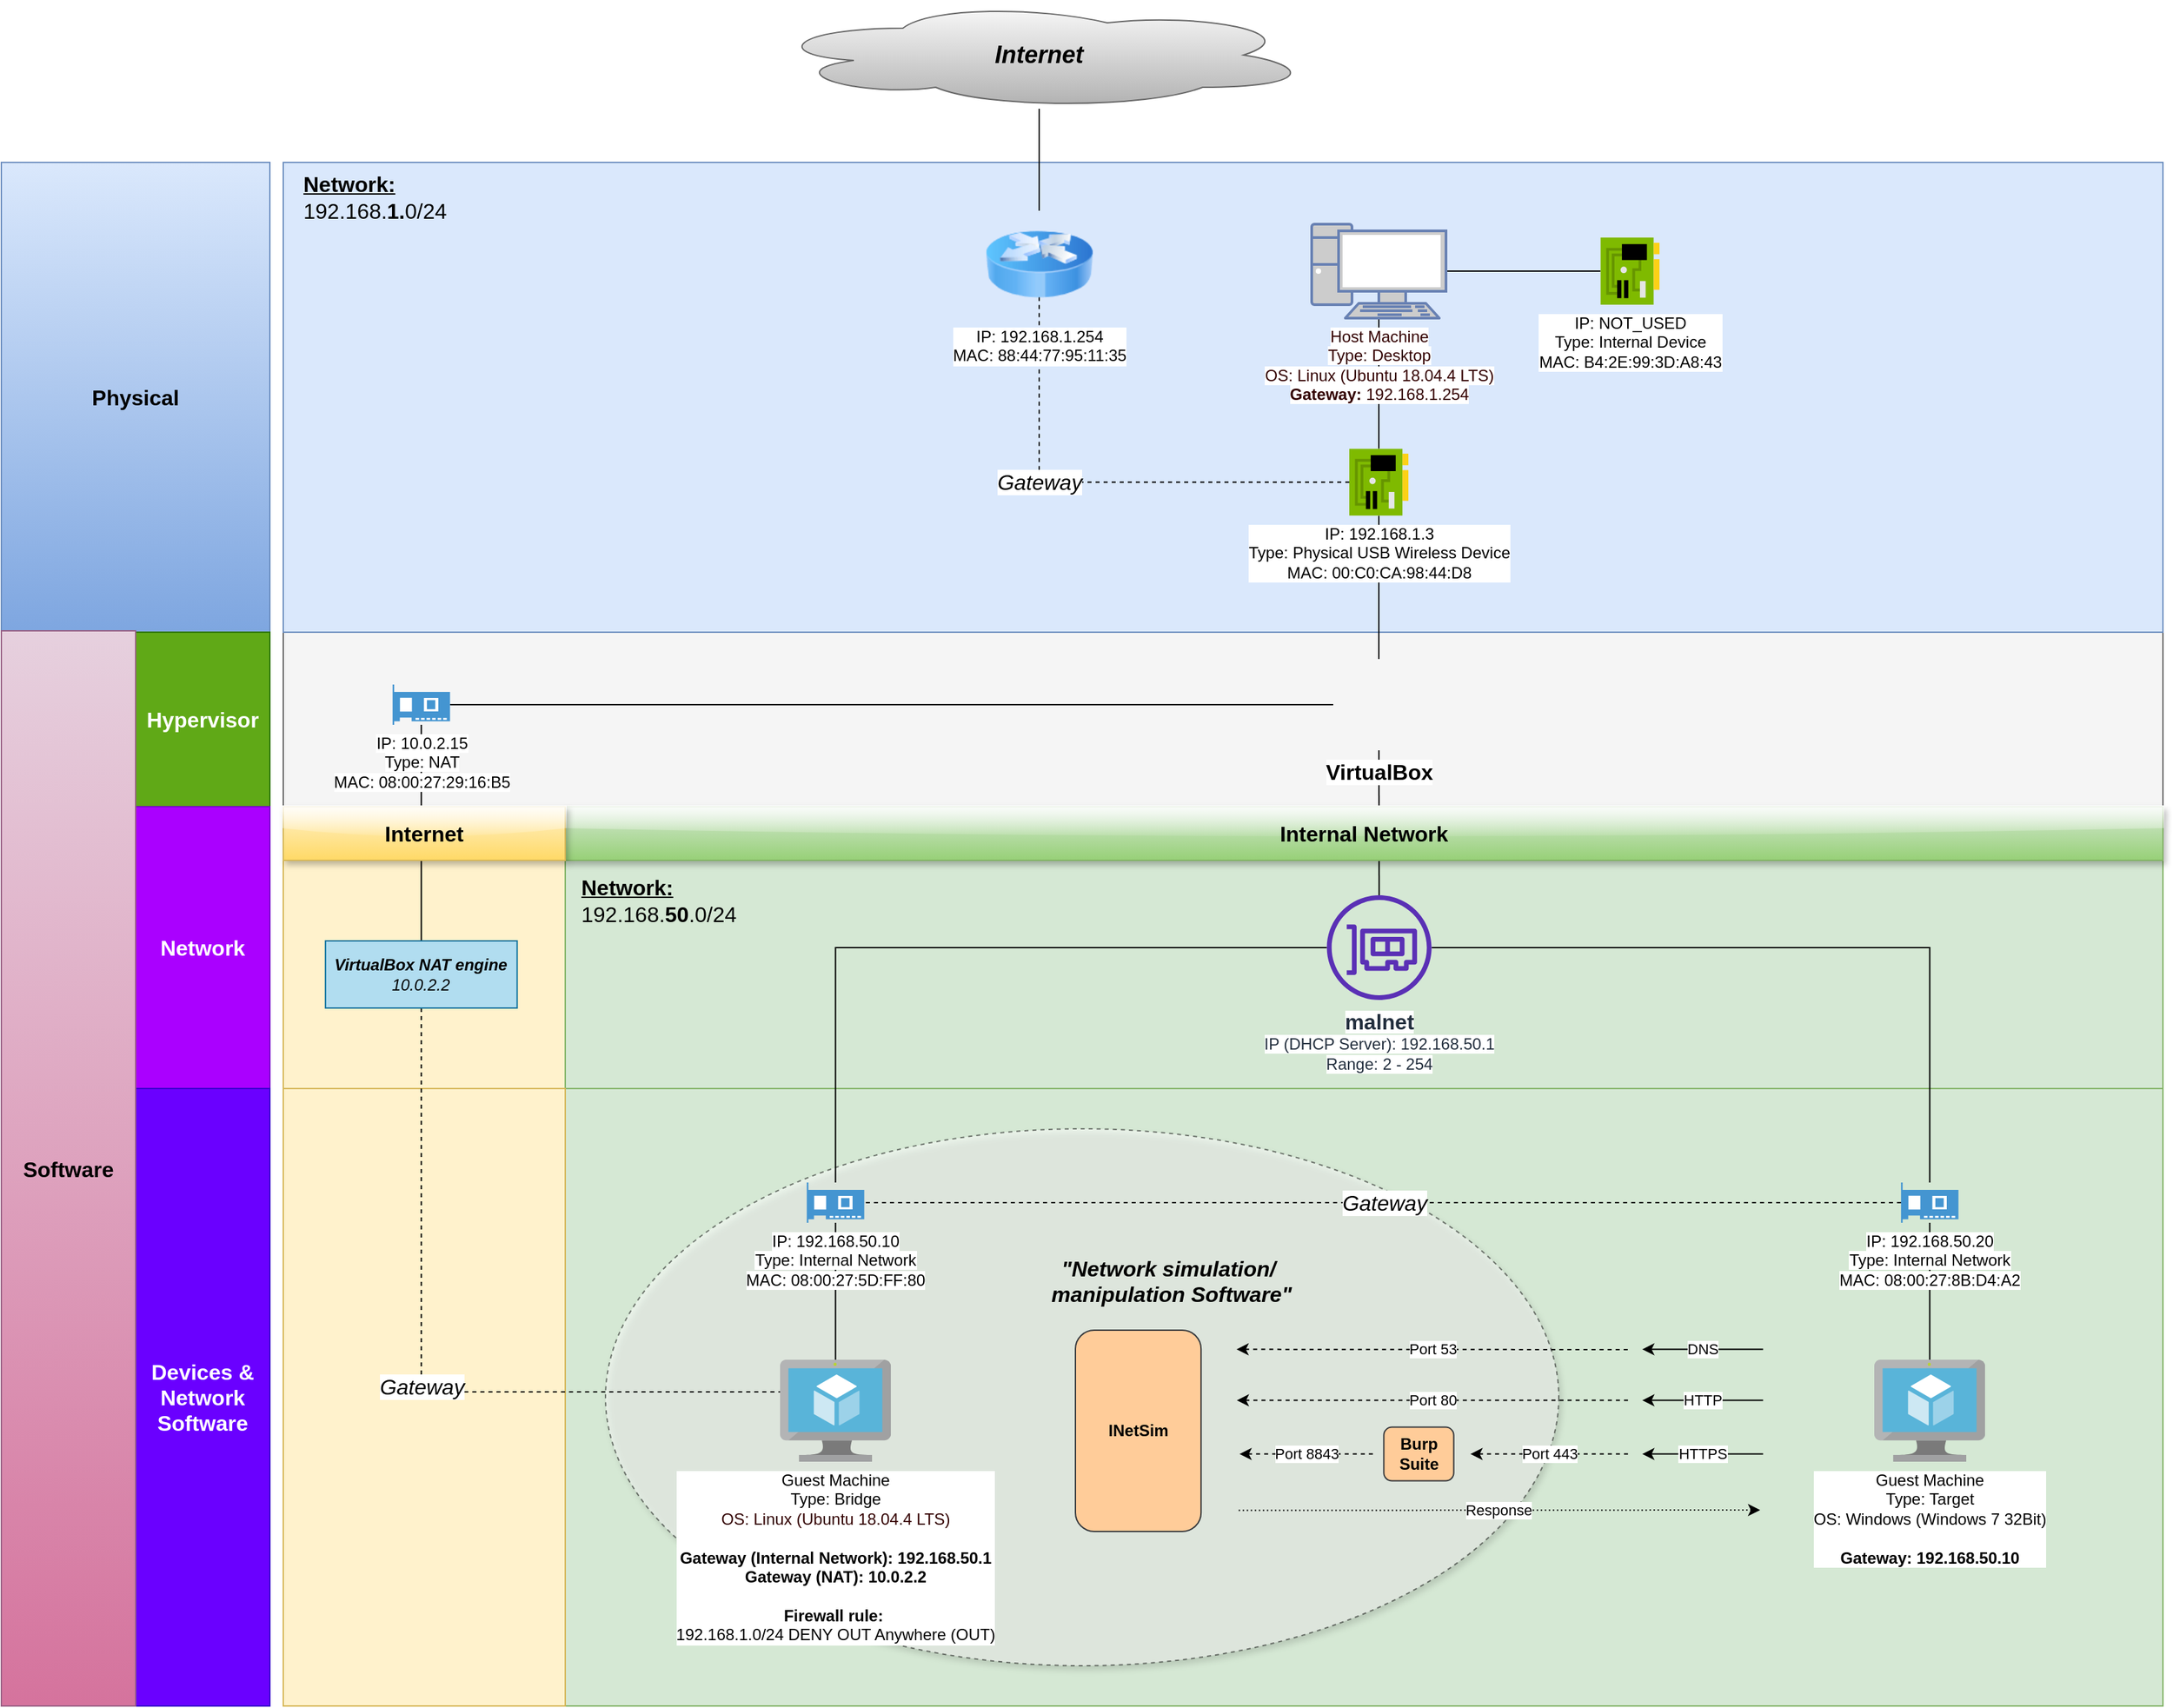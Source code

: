 <mxfile version="13.3.5" type="device"><diagram id="8zyoENs4qHVBw8yyRW8O" name="Page-1"><mxGraphModel dx="3982" dy="2393" grid="1" gridSize="10" guides="1" tooltips="1" connect="1" arrows="1" fold="1" page="1" pageScale="1" pageWidth="850" pageHeight="1100" background="#ffffff" math="0" shadow="0"><root><mxCell id="0"/><mxCell id="1" parent="0"/><mxCell id="-e-11BYPW6cTyOTztT-p-169" value="" style="rounded=0;whiteSpace=wrap;html=1;fillColor=#d5e8d4;strokeColor=#82b366;" parent="1" vertex="1"><mxGeometry x="-550" y="790" width="1190" height="460" as="geometry"/></mxCell><mxCell id="agDLO8qRzX-PtfbD8R7_-33" value="&lt;div&gt;&lt;b&gt;&lt;i&gt;&lt;font size=&quot;1&quot;&gt;&lt;span style=&quot;font-size: 16px&quot;&gt;&amp;nbsp; &amp;nbsp; &amp;nbsp; &amp;nbsp; &amp;nbsp; &amp;nbsp; &amp;nbsp; &amp;nbsp; &amp;nbsp; &amp;nbsp; &amp;nbsp; &amp;nbsp; &amp;nbsp; &amp;nbsp;&amp;nbsp; &quot;Network simulation/ &lt;br&gt;&lt;/span&gt;&lt;/font&gt;&lt;/i&gt;&lt;/b&gt;&lt;/div&gt;&lt;div&gt;&lt;b&gt;&lt;i&gt;&lt;font size=&quot;1&quot;&gt;&lt;span style=&quot;font-size: 16px&quot;&gt;&amp;nbsp;&amp;nbsp;&amp;nbsp;&amp;nbsp;&amp;nbsp;&amp;nbsp;&amp;nbsp;&amp;nbsp;&amp;nbsp;&amp;nbsp;&amp;nbsp;&amp;nbsp;&amp;nbsp;&amp;nbsp;&amp;nbsp;&amp;nbsp;&amp;nbsp;&amp;nbsp;&amp;nbsp;&amp;nbsp;&amp;nbsp;&amp;nbsp;&amp;nbsp;&amp;nbsp;&amp;nbsp;&amp;nbsp;&amp;nbsp;&amp;nbsp;&amp;nbsp; manipulation Software&quot;&lt;/span&gt;&lt;/font&gt;&lt;/i&gt;&lt;/b&gt;&lt;/div&gt;&lt;div&gt;&lt;b&gt;&lt;font size=&quot;1&quot;&gt;&lt;i&gt;&lt;span style=&quot;font-size: 16px&quot;&gt;&lt;br&gt;&lt;/span&gt;&lt;/i&gt;&lt;/font&gt;&lt;/b&gt;&lt;/div&gt;&lt;div&gt;&lt;b&gt;&lt;font size=&quot;1&quot;&gt;&lt;i&gt;&lt;span style=&quot;font-size: 16px&quot;&gt;&lt;br&gt;&lt;/span&gt;&lt;/i&gt;&lt;/font&gt;&lt;/b&gt;&lt;/div&gt;&lt;div&gt;&lt;b&gt;&lt;font size=&quot;1&quot;&gt;&lt;i&gt;&lt;span style=&quot;font-size: 16px&quot;&gt;&lt;br&gt;&lt;/span&gt;&lt;/i&gt;&lt;/font&gt;&lt;/b&gt;&lt;/div&gt;&lt;div&gt;&lt;b&gt;&lt;font size=&quot;1&quot;&gt;&lt;i&gt;&lt;span style=&quot;font-size: 16px&quot;&gt;&lt;br&gt;&lt;/span&gt;&lt;/i&gt;&lt;/font&gt;&lt;/b&gt;&lt;/div&gt;&lt;div&gt;&lt;b&gt;&lt;font size=&quot;1&quot;&gt;&lt;i&gt;&lt;span style=&quot;font-size: 16px&quot;&gt;&lt;br&gt;&lt;/span&gt;&lt;/i&gt;&lt;/font&gt;&lt;/b&gt;&lt;/div&gt;&lt;div&gt;&lt;b&gt;&lt;font size=&quot;1&quot;&gt;&lt;i&gt;&lt;span style=&quot;font-size: 16px&quot;&gt;&lt;br&gt;&lt;/span&gt;&lt;/i&gt;&lt;/font&gt;&lt;/b&gt;&lt;/div&gt;&lt;div&gt;&lt;b&gt;&lt;font size=&quot;1&quot;&gt;&lt;i&gt;&lt;span style=&quot;font-size: 16px&quot;&gt;&lt;br&gt;&lt;/span&gt;&lt;/i&gt;&lt;/font&gt;&lt;/b&gt;&lt;/div&gt;&lt;div&gt;&lt;b&gt;&lt;font size=&quot;1&quot;&gt;&lt;i&gt;&lt;span style=&quot;font-size: 16px&quot;&gt;&lt;br&gt;&lt;/span&gt;&lt;/i&gt;&lt;/font&gt;&lt;/b&gt;&lt;/div&gt;&lt;div&gt;&lt;b&gt;&lt;font size=&quot;1&quot;&gt;&lt;i&gt;&lt;span style=&quot;font-size: 16px&quot;&gt;&lt;br&gt;&lt;/span&gt;&lt;/i&gt;&lt;/font&gt;&lt;/b&gt;&lt;/div&gt;" style="ellipse;whiteSpace=wrap;html=1;opacity=50;dashed=1;shadow=1;" vertex="1" parent="1"><mxGeometry x="-520" y="820" width="710" height="400" as="geometry"/></mxCell><mxCell id="-e-11BYPW6cTyOTztT-p-161" value="" style="rounded=0;whiteSpace=wrap;html=1;fillColor=#fff2cc;strokeColor=#d6b656;" parent="1" vertex="1"><mxGeometry x="-760" y="620" width="210" height="170" as="geometry"/></mxCell><mxCell id="-e-11BYPW6cTyOTztT-p-163" value="" style="rounded=0;whiteSpace=wrap;html=1;fillColor=#d5e8d4;strokeColor=#82b366;" parent="1" vertex="1"><mxGeometry x="-550" y="620" width="1190" height="170" as="geometry"/></mxCell><mxCell id="-e-11BYPW6cTyOTztT-p-168" value="" style="rounded=0;whiteSpace=wrap;html=1;fillColor=#fff2cc;strokeColor=#d6b656;" parent="1" vertex="1"><mxGeometry x="-760" y="790" width="210" height="460" as="geometry"/></mxCell><mxCell id="-e-11BYPW6cTyOTztT-p-99" value="" style="rounded=0;whiteSpace=wrap;html=1;fillColor=#f5f5f5;strokeColor=#666666;fontColor=#333333;" parent="1" vertex="1"><mxGeometry x="-760" y="450" width="1400" height="130" as="geometry"/></mxCell><mxCell id="-e-11BYPW6cTyOTztT-p-106" value="" style="rounded=0;whiteSpace=wrap;html=1;fillColor=#dae8fc;strokeColor=#6c8ebf;" parent="1" vertex="1"><mxGeometry x="-760" y="100" width="1400" height="350" as="geometry"/></mxCell><mxCell id="-e-11BYPW6cTyOTztT-p-81" style="edgeStyle=orthogonalEdgeStyle;rounded=0;orthogonalLoop=1;jettySize=auto;html=1;endArrow=none;endFill=0;" parent="1" source="-e-11BYPW6cTyOTztT-p-1" target="-e-11BYPW6cTyOTztT-p-2" edge="1"><mxGeometry relative="1" as="geometry"/></mxCell><mxCell id="-e-11BYPW6cTyOTztT-p-1" value="&lt;font style=&quot;font-size: 18px&quot;&gt;&lt;i&gt;&lt;b&gt;Internet&lt;/b&gt;&lt;/i&gt;&lt;/font&gt;" style="ellipse;shape=cloud;whiteSpace=wrap;html=1;gradientColor=#b3b3b3;fillColor=#f5f5f5;strokeColor=#666666;" parent="1" vertex="1"><mxGeometry x="-400" y="-20" width="406" height="80" as="geometry"/></mxCell><mxCell id="-e-11BYPW6cTyOTztT-p-14" style="edgeStyle=orthogonalEdgeStyle;rounded=0;orthogonalLoop=1;jettySize=auto;html=1;endArrow=none;endFill=0;" parent="1" source="-e-11BYPW6cTyOTztT-p-6" target="-e-11BYPW6cTyOTztT-p-7" edge="1"><mxGeometry relative="1" as="geometry"/></mxCell><mxCell id="-e-11BYPW6cTyOTztT-p-7" value="&lt;div&gt;IP: NOT_USED&lt;/div&gt;&lt;div&gt;Type: Internal Device&lt;br&gt;&lt;/div&gt;&lt;div&gt;MAC: B4:2E:99:3D:A8:43&lt;br&gt;&lt;/div&gt;" style="aspect=fixed;html=1;points=[];align=center;image;fontSize=12;image=img/lib/mscae/NetworkInterfaceCard.svg;" parent="1" vertex="1"><mxGeometry x="221.1" y="156" width="44" height="50" as="geometry"/></mxCell><mxCell id="-e-11BYPW6cTyOTztT-p-180" style="edgeStyle=orthogonalEdgeStyle;rounded=0;orthogonalLoop=1;jettySize=auto;html=1;endArrow=none;endFill=0;fontSize=16;exitX=0;exitY=0.5;exitDx=0;exitDy=0;" parent="1" source="-e-11BYPW6cTyOTztT-p-10" target="-e-11BYPW6cTyOTztT-p-179" edge="1"><mxGeometry relative="1" as="geometry"/></mxCell><mxCell id="agDLO8qRzX-PtfbD8R7_-3" style="edgeStyle=none;rounded=0;orthogonalLoop=1;jettySize=auto;html=1;endArrow=none;endFill=0;" edge="1" parent="1" source="-e-11BYPW6cTyOTztT-p-10" target="-e-11BYPW6cTyOTztT-p-18"><mxGeometry relative="1" as="geometry"/></mxCell><mxCell id="-e-11BYPW6cTyOTztT-p-10" value="&lt;b&gt;&lt;font style=&quot;font-size: 16px&quot;&gt;VirtualBox&lt;/font&gt;&lt;/b&gt;" style="shape=image;html=1;verticalAlign=top;verticalLabelPosition=bottom;labelBackgroundColor=#ffffff;imageAspect=0;aspect=fixed;image=https://cdn3.iconfinder.com/data/icons/humano2/128x128/apps/virtualbox.png" parent="1" vertex="1"><mxGeometry x="22.0" y="470" width="68" height="68" as="geometry"/></mxCell><mxCell id="-e-11BYPW6cTyOTztT-p-97" style="edgeStyle=orthogonalEdgeStyle;rounded=0;orthogonalLoop=1;jettySize=auto;html=1;endArrow=none;endFill=0;" parent="1" source="-e-11BYPW6cTyOTztT-p-6" target="-e-11BYPW6cTyOTztT-p-94" edge="1"><mxGeometry relative="1" as="geometry"/></mxCell><mxCell id="-e-11BYPW6cTyOTztT-p-6" value="&lt;div&gt;&lt;font color=&quot;#330000&quot;&gt;&lt;span style=&quot;background-color: rgb(255 , 255 , 255)&quot;&gt;Host Machine&lt;br&gt;&lt;/span&gt;&lt;/font&gt;&lt;/div&gt;&lt;div&gt;&lt;font color=&quot;#330000&quot;&gt;&lt;span style=&quot;background-color: rgb(255 , 255 , 255)&quot;&gt;Type: Desktop&lt;/span&gt;&lt;/font&gt;&lt;/div&gt;&lt;div&gt;&lt;font color=&quot;#330000&quot;&gt;&lt;span style=&quot;background-color: rgb(255 , 255 , 255)&quot;&gt;OS: Linux (Ubuntu 18.04.4 LTS)&lt;/span&gt;&lt;/font&gt;&lt;/div&gt;&lt;div&gt;&lt;font color=&quot;#330000&quot;&gt;&lt;span style=&quot;background-color: rgb(255 , 255 , 255)&quot;&gt;&lt;b&gt;Gateway: &lt;/b&gt;192.168.1.254&lt;br&gt;&lt;/span&gt;&lt;/font&gt;&lt;/div&gt;" style="fontColor=#0066CC;verticalAlign=top;verticalLabelPosition=bottom;labelPosition=center;align=center;html=1;outlineConnect=0;fillColor=#CCCCCC;strokeColor=#6881B3;gradientColor=none;gradientDirection=north;strokeWidth=2;shape=mxgraph.networks.pc;" parent="1" vertex="1"><mxGeometry x="6.0" y="146" width="100" height="70" as="geometry"/></mxCell><mxCell id="-e-11BYPW6cTyOTztT-p-39" style="edgeStyle=orthogonalEdgeStyle;rounded=0;orthogonalLoop=1;jettySize=auto;html=1;endArrow=none;endFill=0;" parent="1" source="-e-11BYPW6cTyOTztT-p-18" target="-e-11BYPW6cTyOTztT-p-44" edge="1"><mxGeometry relative="1" as="geometry"><mxPoint x="15" y="1050" as="targetPoint"/></mxGeometry></mxCell><mxCell id="-e-11BYPW6cTyOTztT-p-48" style="rounded=0;orthogonalLoop=1;jettySize=auto;html=1;endArrow=none;endFill=0;edgeStyle=orthogonalEdgeStyle;" parent="1" source="-e-11BYPW6cTyOTztT-p-44" target="-e-11BYPW6cTyOTztT-p-24" edge="1"><mxGeometry relative="1" as="geometry"><mxPoint x="-121.19" y="875" as="sourcePoint"/></mxGeometry></mxCell><mxCell id="-e-11BYPW6cTyOTztT-p-60" style="edgeStyle=orthogonalEdgeStyle;rounded=0;orthogonalLoop=1;jettySize=auto;html=1;endArrow=none;endFill=0;" parent="1" source="-e-11BYPW6cTyOTztT-p-18" target="-e-11BYPW6cTyOTztT-p-66" edge="1"><mxGeometry relative="1" as="geometry"><mxPoint x="530.476" y="840.005" as="targetPoint"/><mxPoint x="658.19" y="724.995" as="sourcePoint"/></mxGeometry></mxCell><mxCell id="-e-11BYPW6cTyOTztT-p-65" style="edgeStyle=orthogonalEdgeStyle;rounded=0;orthogonalLoop=1;jettySize=auto;html=1;endArrow=none;endFill=0;" parent="1" source="-e-11BYPW6cTyOTztT-p-66" target="-e-11BYPW6cTyOTztT-p-63" edge="1"><mxGeometry relative="1" as="geometry"/></mxCell><mxCell id="-e-11BYPW6cTyOTztT-p-96" style="edgeStyle=orthogonalEdgeStyle;rounded=0;orthogonalLoop=1;jettySize=auto;html=1;endArrow=none;endFill=0;" parent="1" source="-e-11BYPW6cTyOTztT-p-94" target="-e-11BYPW6cTyOTztT-p-10" edge="1"><mxGeometry relative="1" as="geometry"/></mxCell><mxCell id="-e-11BYPW6cTyOTztT-p-108" value="&lt;u&gt;Network: &lt;/u&gt;&lt;span style=&quot;font-weight: normal&quot;&gt;192.168.&lt;/span&gt;50&lt;span style=&quot;font-weight: normal&quot;&gt;.0/24&lt;/span&gt;" style="text;html=1;strokeColor=none;fillColor=none;align=left;verticalAlign=middle;whiteSpace=wrap;rounded=0;fontStyle=1;fontSize=16;" parent="1" vertex="1"><mxGeometry x="-540" y="640" width="180" height="20" as="geometry"/></mxCell><mxCell id="-e-11BYPW6cTyOTztT-p-138" value="&lt;u&gt;Network: &lt;/u&gt;&lt;span style=&quot;font-weight: normal&quot;&gt;192.168.&lt;/span&gt;1.&lt;span style=&quot;font-weight: normal&quot;&gt;0/24&lt;/span&gt;" style="text;html=1;strokeColor=none;fillColor=none;align=left;verticalAlign=middle;whiteSpace=wrap;rounded=0;fontStyle=1;fontSize=16;" parent="1" vertex="1"><mxGeometry x="-747.2" y="116" width="180" height="20" as="geometry"/></mxCell><mxCell id="-e-11BYPW6cTyOTztT-p-165" value="&lt;font style=&quot;font-size: 16px&quot;&gt;Physical&lt;/font&gt;" style="rounded=0;whiteSpace=wrap;html=1;fillColor=#dae8fc;strokeColor=#6c8ebf;fontSize=18;fontStyle=1;gradientColor=#7ea6e0;" parent="1" vertex="1"><mxGeometry x="-970" y="100" width="200" height="350" as="geometry"/></mxCell><mxCell id="-e-11BYPW6cTyOTztT-p-166" value="&lt;b&gt;&lt;font style=&quot;font-size: 16px&quot;&gt;Hypervisor&lt;/font&gt;&lt;/b&gt;" style="rounded=0;whiteSpace=wrap;html=1;fillColor=#60a917;strokeColor=#2D7600;fontColor=#ffffff;" parent="1" vertex="1"><mxGeometry x="-870" y="450" width="100" height="130" as="geometry"/></mxCell><mxCell id="-e-11BYPW6cTyOTztT-p-167" value="Network" style="rounded=0;whiteSpace=wrap;html=1;fillColor=#aa00ff;strokeColor=#7700CC;fontStyle=1;fontSize=16;fontColor=#ffffff;" parent="1" vertex="1"><mxGeometry x="-870" y="580" width="100" height="210" as="geometry"/></mxCell><mxCell id="-e-11BYPW6cTyOTztT-p-171" value="Devices &amp;amp; Network Software" style="rounded=0;whiteSpace=wrap;html=1;fillColor=#6a00ff;strokeColor=#3700CC;fontSize=16;fontStyle=1;fontColor=#ffffff;" parent="1" vertex="1"><mxGeometry x="-870" y="790" width="100" height="460" as="geometry"/></mxCell><mxCell id="-e-11BYPW6cTyOTztT-p-172" value="&lt;b&gt;&lt;font style=&quot;font-size: 16px&quot;&gt;Software&lt;/font&gt;&lt;/b&gt;" style="rounded=0;whiteSpace=wrap;html=1;fillColor=#e6d0de;strokeColor=#996185;gradientColor=#d5739d;" parent="1" vertex="1"><mxGeometry x="-970" y="449" width="100" height="801" as="geometry"/></mxCell><mxCell id="-e-11BYPW6cTyOTztT-p-182" value="&lt;font style=&quot;font-size: 16px&quot;&gt;&lt;i&gt;Gateway&lt;/i&gt;&lt;/font&gt;" style="edgeStyle=orthogonalEdgeStyle;rounded=0;orthogonalLoop=1;jettySize=auto;html=1;endArrow=none;endFill=0;fontSize=16;exitX=0.5;exitY=1;exitDx=0;exitDy=0;elbow=vertical;entryX=0.016;entryY=0.443;entryDx=0;entryDy=0;entryPerimeter=0;dashed=1;" parent="1" source="-e-11BYPW6cTyOTztT-p-178" target="-e-11BYPW6cTyOTztT-p-24" edge="1"><mxGeometry relative="1" as="geometry"><Array as="points"><mxPoint x="-657" y="1016"/></Array><mxPoint x="-327" y="730" as="sourcePoint"/></mxGeometry></mxCell><mxCell id="agDLO8qRzX-PtfbD8R7_-36" style="rounded=0;orthogonalLoop=1;jettySize=auto;html=1;startArrow=none;startFill=0;endArrow=none;endFill=0;" edge="1" parent="1" source="-e-11BYPW6cTyOTztT-p-178" target="-e-11BYPW6cTyOTztT-p-179"><mxGeometry relative="1" as="geometry"/></mxCell><mxCell id="-e-11BYPW6cTyOTztT-p-178" value="&lt;div style=&quot;font-size: 12px&quot; align=&quot;center&quot;&gt;&lt;b&gt;VirtualBox NAT engine&lt;/b&gt;&lt;/div&gt;&lt;div style=&quot;font-size: 12px&quot; align=&quot;center&quot;&gt;10.0.2.2&lt;br&gt;&lt;/div&gt;" style="rounded=0;whiteSpace=wrap;html=1;fillColor=#b1ddf0;fontSize=16;align=center;strokeColor=#10739e;fontStyle=2;" parent="1" vertex="1"><mxGeometry x="-728.6" y="680" width="142.8" height="50" as="geometry"/></mxCell><mxCell id="y1vfAWZNnJ1fbtwG8gCO-28" style="rounded=0;orthogonalLoop=1;jettySize=auto;html=1;dashed=1;endArrow=none;endFill=0;elbow=vertical;" parent="1" source="-e-11BYPW6cTyOTztT-p-66" target="-e-11BYPW6cTyOTztT-p-44" edge="1"><mxGeometry relative="1" as="geometry"/></mxCell><mxCell id="y1vfAWZNnJ1fbtwG8gCO-29" value="&lt;font style=&quot;font-size: 16px&quot;&gt;&lt;i&gt;Gateway&lt;/i&gt;&lt;/font&gt;" style="edgeLabel;html=1;align=center;verticalAlign=middle;resizable=0;points=[];" parent="y1vfAWZNnJ1fbtwG8gCO-28" vertex="1" connectable="0"><mxGeometry x="-0.429" y="-3" relative="1" as="geometry"><mxPoint x="-164.91" y="3" as="offset"/></mxGeometry></mxCell><mxCell id="-e-11BYPW6cTyOTztT-p-66" value="&lt;div&gt;&lt;span style=&quot;background-color: rgb(255 , 255 , 255)&quot;&gt;&lt;span style=&quot;background-color: rgb(255 , 255 , 255)&quot;&gt;&lt;span style=&quot;background-color: rgb(255 , 255 , 255)&quot;&gt;IP: 192.168.50.20&lt;/span&gt;&lt;/span&gt;&lt;/span&gt;&lt;/div&gt;&lt;div&gt;&lt;span style=&quot;background-color: rgb(255 , 255 , 255)&quot;&gt;Type: Internal Network&lt;br&gt;&lt;/span&gt;&lt;/div&gt;&lt;div&gt;&lt;span style=&quot;background-color: rgb(255 , 255 , 255)&quot;&gt;MAC: 08:00:27:8B:D4:A2&lt;br&gt;&lt;/span&gt;&lt;/div&gt;" style="pointerEvents=1;shadow=0;dashed=0;html=1;strokeColor=none;fillColor=#4495D1;labelPosition=center;verticalLabelPosition=bottom;verticalAlign=top;align=center;outlineConnect=0;shape=mxgraph.veeam.2d.network_card;" parent="1" vertex="1"><mxGeometry x="444.91" y="860" width="42.8" height="30" as="geometry"/></mxCell><mxCell id="TytwRXW9dFbPNowJhOf9-7" value="&lt;font style=&quot;font-size: 16px&quot;&gt;&lt;b&gt;Internal Network&lt;br&gt;&lt;/b&gt;&lt;/font&gt;" style="rounded=0;whiteSpace=wrap;html=1;glass=1;fillColor=#d5e8d4;strokeColor=#82b366;shadow=1;gradientColor=#97d077;" parent="1" vertex="1"><mxGeometry x="-550" y="580" width="1190" height="40" as="geometry"/></mxCell><mxCell id="y1vfAWZNnJ1fbtwG8gCO-1" style="rounded=0;orthogonalLoop=1;jettySize=auto;html=1;endArrow=none;endFill=0;fontSize=16;dashed=1;entryX=0.5;entryY=0.5;entryDx=0;entryDy=0;elbow=vertical;edgeStyle=orthogonalEdgeStyle;entryPerimeter=0;" parent="1" source="-e-11BYPW6cTyOTztT-p-94" target="-e-11BYPW6cTyOTztT-p-2" edge="1"><mxGeometry relative="1" as="geometry"><mxPoint x="112.297" y="477.906" as="sourcePoint"/><mxPoint x="-252.59" y="311.595" as="targetPoint"/></mxGeometry></mxCell><mxCell id="y1vfAWZNnJ1fbtwG8gCO-2" value="&lt;i&gt;Gateway&lt;/i&gt;" style="edgeLabel;html=1;align=center;verticalAlign=middle;resizable=0;points=[];fontSize=16;" parent="y1vfAWZNnJ1fbtwG8gCO-1" vertex="1" connectable="0"><mxGeometry x="-0.39" y="2" relative="1" as="geometry"><mxPoint x="-111.0" y="-1.99" as="offset"/></mxGeometry></mxCell><mxCell id="-e-11BYPW6cTyOTztT-p-94" value="&lt;div&gt;&lt;span style=&quot;background-color: rgb(255 , 255 , 255)&quot;&gt;IP: 192.168.1.3&lt;br&gt;&lt;/span&gt;&lt;/div&gt;&lt;div&gt;&lt;span style=&quot;background-color: rgb(255 , 255 , 255)&quot;&gt;Type: Physical USB Wireless Device&lt;br&gt;&lt;/span&gt;&lt;/div&gt;&lt;div&gt;&lt;span style=&quot;background-color: rgb(255 , 255 , 255)&quot;&gt;MAC: 00:C0:CA:98:44:D8&lt;br&gt;&lt;/span&gt;&lt;/div&gt;" style="aspect=fixed;html=1;points=[];align=center;image;fontSize=12;image=img/lib/mscae/NetworkInterfaceCard.svg;" parent="1" vertex="1"><mxGeometry x="34.0" y="313.19" width="44" height="50" as="geometry"/></mxCell><mxCell id="-e-11BYPW6cTyOTztT-p-18" value="&lt;div&gt;&lt;font size=&quot;1&quot;&gt;&lt;b&gt;&lt;span style=&quot;background-color: rgb(255 , 255 , 255) ; font-size: 16px&quot;&gt;malnet&lt;/span&gt;&lt;/b&gt;&lt;/font&gt;&lt;/div&gt;&lt;div&gt;&lt;span style=&quot;background-color: rgb(255 , 255 , 255)&quot;&gt;IP (DHCP Server): 192.168.50.1&lt;/span&gt;&lt;/div&gt;&lt;div&gt;&lt;span style=&quot;background-color: rgb(255 , 255 , 255)&quot;&gt;Range: 2 - 254&lt;br&gt;&lt;/span&gt;&lt;/div&gt;" style="outlineConnect=0;fontColor=#232F3E;gradientColor=none;fillColor=#5A30B5;strokeColor=none;dashed=0;verticalLabelPosition=bottom;verticalAlign=top;align=center;html=1;fontSize=12;fontStyle=0;aspect=fixed;pointerEvents=1;shape=mxgraph.aws4.elastic_network_interface;" parent="1" vertex="1"><mxGeometry x="17.29" y="646" width="78" height="78" as="geometry"/></mxCell><mxCell id="TytwRXW9dFbPNowJhOf9-6" value="&lt;font style=&quot;font-size: 16px&quot;&gt;&lt;b&gt;Internet&lt;br&gt;&lt;/b&gt;&lt;/font&gt;" style="rounded=0;whiteSpace=wrap;html=1;fillColor=#fff2cc;strokeColor=#d6b656;glass=1;comic=0;shadow=1;gradientColor=#ffd966;" parent="1" vertex="1"><mxGeometry x="-760" y="580" width="210" height="40" as="geometry"/></mxCell><mxCell id="-e-11BYPW6cTyOTztT-p-179" value="&lt;div&gt;&lt;span style=&quot;background-color: rgb(255 , 255 , 255)&quot;&gt;&lt;span style=&quot;background-color: rgb(255 , 255 , 255)&quot;&gt;&lt;span style=&quot;background-color: rgb(255 , 255 , 255)&quot;&gt;IP: 10.0.2.15&lt;/span&gt;&lt;/span&gt;&lt;/span&gt;&lt;/div&gt;&lt;div&gt;&lt;span style=&quot;background-color: rgb(255 , 255 , 255)&quot;&gt;Type: NAT&lt;br&gt;&lt;/span&gt;&lt;/div&gt;&lt;div&gt;&lt;span style=&quot;background-color: rgb(255 , 255 , 255)&quot;&gt;MAC: 08:00:27:29:16:B5&lt;br&gt;&lt;/span&gt;&lt;/div&gt;" style="pointerEvents=1;shadow=0;dashed=0;html=1;strokeColor=none;fillColor=#4495D1;labelPosition=center;verticalLabelPosition=bottom;verticalAlign=top;align=center;outlineConnect=0;shape=mxgraph.veeam.2d.network_card;" parent="1" vertex="1"><mxGeometry x="-678.6" y="489" width="42.8" height="30" as="geometry"/></mxCell><mxCell id="-e-11BYPW6cTyOTztT-p-2" value="&lt;div&gt;IP: 192.168.1.254&lt;/div&gt;&lt;div&gt;MAC: 88:44:77:95:11:35&lt;br&gt;&lt;/div&gt;" style="image;html=1;labelBackgroundColor=#ffffff;image=img/lib/clip_art/networking/Router_Icon_128x128.png" parent="1" vertex="1"><mxGeometry x="-237" y="136" width="80" height="80" as="geometry"/></mxCell><mxCell id="-e-11BYPW6cTyOTztT-p-24" value="&lt;div&gt;Guest Machine&lt;/div&gt;&lt;div&gt;Type: Bridge&lt;br&gt;&lt;/div&gt;&lt;div&gt;&lt;font color=&quot;#330000&quot;&gt;&lt;span style=&quot;background-color: rgb(255 , 255 , 255)&quot;&gt;OS: Linux (Ubuntu 18.04.4 LTS)&lt;/span&gt;&lt;/font&gt;&lt;/div&gt;&lt;div&gt;&lt;font color=&quot;#330000&quot;&gt;&lt;span style=&quot;background-color: rgb(255 , 255 , 255)&quot;&gt;&lt;br&gt;&lt;/span&gt;&lt;/font&gt;&lt;/div&gt;&lt;div&gt;&lt;b&gt;Gateway (Internal Network): 192.168.50.1&lt;/b&gt;&lt;br&gt;&lt;b&gt;&lt;/b&gt;&lt;/div&gt;&lt;div&gt;&lt;b&gt;Gateway (NAT): 10.0.2.2&lt;/b&gt;&lt;/div&gt;&lt;br&gt;&lt;div&gt;&lt;b&gt;Firewall rule:&lt;/b&gt;&amp;nbsp; &lt;br&gt;&lt;/div&gt;&lt;div&gt;192.168.1.0/24 DENY OUT Anywhere (OUT)&lt;/div&gt;" style="aspect=fixed;html=1;points=[];align=center;image;fontSize=12;image=img/lib/mscae/Virtual_Machine.svg;" parent="1" vertex="1"><mxGeometry x="-390.0" y="992" width="82.61" height="76" as="geometry"/></mxCell><mxCell id="-e-11BYPW6cTyOTztT-p-63" value="&lt;div&gt;Guest Machine&lt;/div&gt;&lt;div&gt;Type: Target&lt;br&gt;&lt;/div&gt;&lt;div&gt;OS: Windows (Windows 7 32Bit)&lt;/div&gt;&lt;div&gt;&lt;br&gt;&lt;/div&gt;&lt;div&gt;&lt;b&gt;Gateway: 192.168.50.10&lt;/b&gt;&lt;/div&gt;" style="aspect=fixed;html=1;points=[];align=center;image;fontSize=12;image=img/lib/mscae/Virtual_Machine.svg;" parent="1" vertex="1"><mxGeometry x="425.0" y="992" width="82.61" height="76" as="geometry"/></mxCell><mxCell id="agDLO8qRzX-PtfbD8R7_-6" value="INetSim" style="rounded=1;whiteSpace=wrap;html=1;fontStyle=1;fillColor=#ffcc99;strokeColor=#36393d;" vertex="1" parent="1"><mxGeometry x="-170" y="970" width="93.6" height="150" as="geometry"/></mxCell><mxCell id="agDLO8qRzX-PtfbD8R7_-10" value="HTTP" style="endArrow=classic;html=1;" edge="1" parent="1"><mxGeometry width="50" height="50" relative="1" as="geometry"><mxPoint x="342.2" y="1022.29" as="sourcePoint"/><mxPoint x="252.2" y="1022.29" as="targetPoint"/></mxGeometry></mxCell><mxCell id="agDLO8qRzX-PtfbD8R7_-11" value="Port 80" style="endArrow=none;dashed=1;html=1;startArrow=classic;startFill=1;" edge="1" parent="1"><mxGeometry width="50" height="50" relative="1" as="geometry"><mxPoint x="-49.8" y="1022.29" as="sourcePoint"/><mxPoint x="242.2" y="1022.29" as="targetPoint"/></mxGeometry></mxCell><mxCell id="agDLO8qRzX-PtfbD8R7_-16" value="Port 443" style="endArrow=none;dashed=1;html=1;startArrow=classic;startFill=1;" edge="1" parent="1"><mxGeometry width="50" height="50" relative="1" as="geometry"><mxPoint x="124.2" y="1062.29" as="sourcePoint"/><mxPoint x="242.2" y="1062.29" as="targetPoint"/></mxGeometry></mxCell><mxCell id="agDLO8qRzX-PtfbD8R7_-19" value="Port 8843" style="endArrow=none;dashed=1;html=1;startArrow=classic;startFill=1;" edge="1" parent="1"><mxGeometry width="50" height="50" relative="1" as="geometry"><mxPoint x="-47.8" y="1062.29" as="sourcePoint"/><mxPoint x="52.2" y="1062.29" as="targetPoint"/></mxGeometry></mxCell><mxCell id="agDLO8qRzX-PtfbD8R7_-20" value="Burp Suite" style="rounded=1;whiteSpace=wrap;html=1;fontStyle=1;fillColor=#ffcc99;strokeColor=#36393d;" vertex="1" parent="1"><mxGeometry x="59.7" y="1042.29" width="52.1" height="40" as="geometry"/></mxCell><mxCell id="agDLO8qRzX-PtfbD8R7_-22" value="DNS" style="endArrow=classic;html=1;" edge="1" parent="1"><mxGeometry width="50" height="50" relative="1" as="geometry"><mxPoint x="342.2" y="984.29" as="sourcePoint"/><mxPoint x="252.2" y="984.29" as="targetPoint"/></mxGeometry></mxCell><mxCell id="agDLO8qRzX-PtfbD8R7_-27" value="Port 53" style="endArrow=none;dashed=1;html=1;startArrow=classic;startFill=1;" edge="1" parent="1"><mxGeometry width="50" height="50" relative="1" as="geometry"><mxPoint x="-50" y="984.29" as="sourcePoint"/><mxPoint x="242.2" y="984.5" as="targetPoint"/></mxGeometry></mxCell><mxCell id="-e-11BYPW6cTyOTztT-p-44" value="&lt;div&gt;&lt;span style=&quot;background-color: rgb(255 , 255 , 255)&quot;&gt;&lt;span style=&quot;background-color: rgb(255 , 255 , 255)&quot;&gt;&lt;span style=&quot;background-color: rgb(255 , 255 , 255)&quot;&gt;IP: 192.168.50.10&lt;/span&gt;&lt;/span&gt;&lt;/span&gt;&lt;/div&gt;&lt;div&gt;&lt;span style=&quot;background-color: rgb(255 , 255 , 255)&quot;&gt;Type: Internal Network&lt;br&gt;&lt;/span&gt;&lt;/div&gt;&lt;div&gt;&lt;span style=&quot;background-color: rgb(255 , 255 , 255)&quot;&gt;MAC: 08:00:27:5D:FF:80&lt;br&gt;&lt;/span&gt;&lt;/div&gt;" style="pointerEvents=1;shadow=0;dashed=0;html=1;strokeColor=none;fillColor=#4495D1;labelPosition=center;verticalLabelPosition=bottom;verticalAlign=top;align=center;outlineConnect=0;shape=mxgraph.veeam.2d.network_card;" parent="1" vertex="1"><mxGeometry x="-370.09" y="860" width="42.8" height="30" as="geometry"/></mxCell><mxCell id="agDLO8qRzX-PtfbD8R7_-30" value="HTTPS" style="endArrow=classic;html=1;" edge="1" parent="1"><mxGeometry width="50" height="50" relative="1" as="geometry"><mxPoint x="342.2" y="1062.29" as="sourcePoint"/><mxPoint x="252.2" y="1062.29" as="targetPoint"/></mxGeometry></mxCell><mxCell id="agDLO8qRzX-PtfbD8R7_-38" value="Response" style="endArrow=none;dashed=1;html=1;startArrow=classic;startFill=1;dashPattern=1 2;" edge="1" parent="1"><mxGeometry width="50" height="50" relative="1" as="geometry"><mxPoint x="340" y="1104" as="sourcePoint"/><mxPoint x="-50.0" y="1104.29" as="targetPoint"/></mxGeometry></mxCell></root></mxGraphModel></diagram></mxfile>